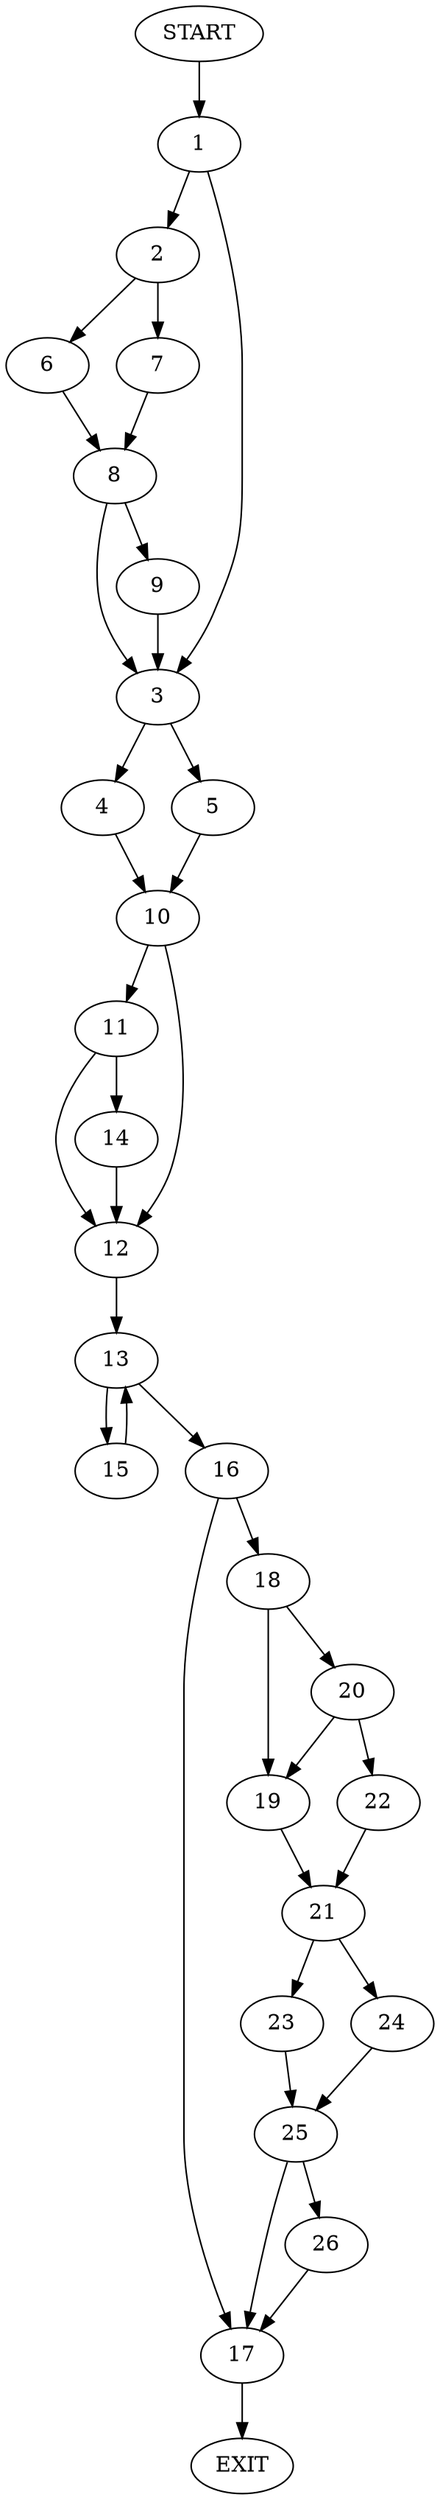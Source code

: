 digraph {
0 [label="START"]
27 [label="EXIT"]
0 -> 1
1 -> 2
1 -> 3
3 -> 4
3 -> 5
2 -> 6
2 -> 7
6 -> 8
7 -> 8
8 -> 9
8 -> 3
9 -> 3
5 -> 10
4 -> 10
10 -> 11
10 -> 12
12 -> 13
11 -> 14
11 -> 12
14 -> 12
13 -> 15
13 -> 16
15 -> 13
16 -> 17
16 -> 18
17 -> 27
18 -> 19
18 -> 20
19 -> 21
20 -> 19
20 -> 22
22 -> 21
21 -> 23
21 -> 24
24 -> 25
23 -> 25
25 -> 17
25 -> 26
26 -> 17
}
